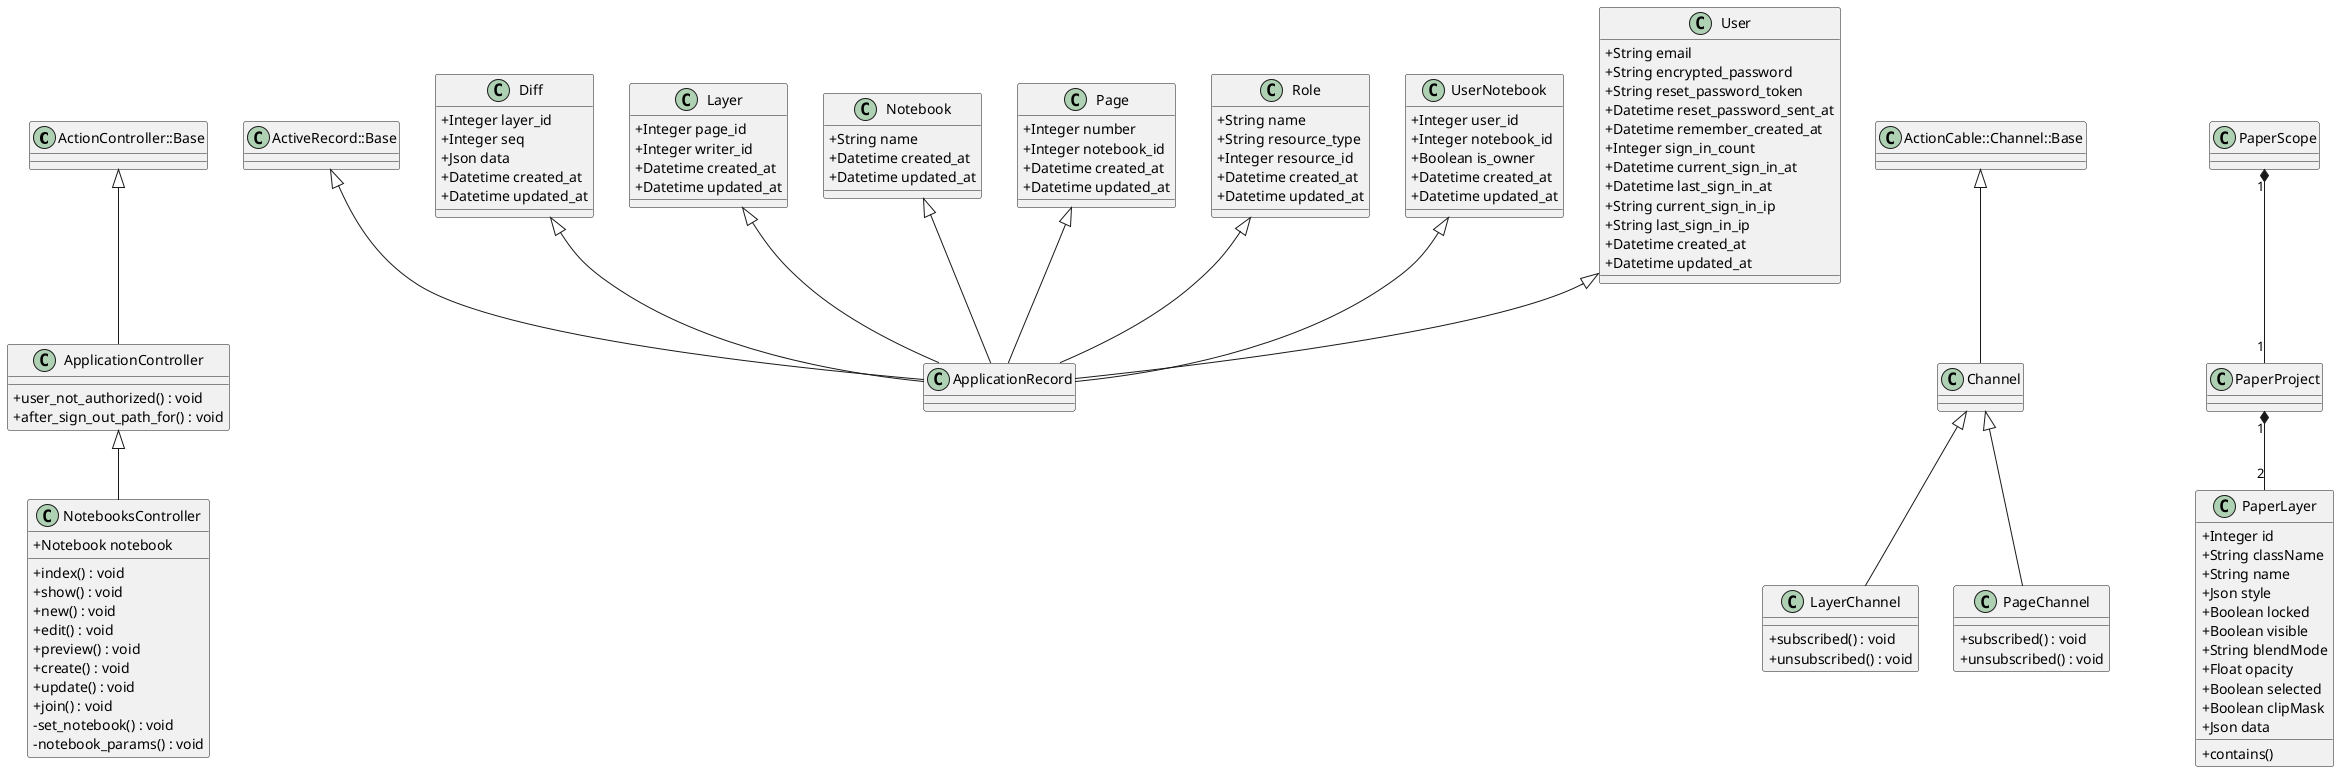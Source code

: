 @startuml Class Diagram
skinparam classAttributeIconSize 0

' Controllers
class ActionController::Base {}

class ApplicationController {
    +user_not_authorized() : void
    +after_sign_out_path_for() : void
}

class NotebooksController {
    +Notebook notebook
    +index() : void
    +show() : void
    +new() : void
    +edit() : void
    +preview() : void
    +create() : void
    +update() : void
    +join() : void
    -set_notebook() : void
    -notebook_params() : void
}

ActionController::Base <|-- ApplicationController
ApplicationController <|-- NotebooksController

' Models
class ActiveRecord::Base {}

class ApplicationRecord {}

class Diff {
    +Integer layer_id
    +Integer seq
    +Json data
    +Datetime created_at
    +Datetime updated_at
}

class Layer {
    +Integer page_id
    +Integer writer_id
    +Datetime created_at
    +Datetime updated_at
}

class Notebook {
    +String name
    +Datetime created_at
    +Datetime updated_at
}

class Page {
    +Integer number
    +Integer notebook_id
    +Datetime created_at
    +Datetime updated_at
}

class Role {
    +String name
    +String resource_type
    +Integer resource_id
    +Datetime created_at
    +Datetime updated_at
}

class UserNotebook {
    +Integer user_id
    +Integer notebook_id
    +Boolean is_owner
    +Datetime created_at
    +Datetime updated_at
}

class User {
    +String email
    +String encrypted_password
    +String reset_password_token
    +Datetime reset_password_sent_at
    +Datetime remember_created_at
    +Integer sign_in_count
    +Datetime current_sign_in_at
    +Datetime last_sign_in_at
    +String current_sign_in_ip
    +String last_sign_in_ip
    +Datetime created_at
    +Datetime updated_at
}

ActiveRecord::Base <|-- ApplicationRecord
Diff <|-- ApplicationRecord
Layer <|-- ApplicationRecord
Notebook <|-- ApplicationRecord
Page <|-- ApplicationRecord
Role <|-- ApplicationRecord
UserNotebook <|-- ApplicationRecord
User <|-- ApplicationRecord

' Channels
class ActionCable::Channel::Base {

}

class Channel {

}

class LayerChannel {
    +subscribed() : void
    +unsubscribed() : void
}

class PageChannel {
    +subscribed() : void
    +unsubscribed() : void
}

ActionCable::Channel::Base <|-- Channel
Channel <|-- LayerChannel
Channel <|-- PageChannel

' Front-End
class PaperScope {

}

class PaperProject {

}

class PaperLayer {
    +Integer id
    +String className
    +String name
    +Json style
    +Boolean locked
    +Boolean visible
    +String blendMode
    +Float opacity
    +Boolean selected
    +Boolean clipMask
    +Json data
    +contains()
}

PaperScope "1" *-- "1" PaperProject
PaperProject "1" *-- "2" PaperLayer

@enduml